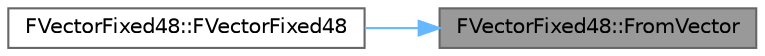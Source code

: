 digraph "FVectorFixed48::FromVector"
{
 // INTERACTIVE_SVG=YES
 // LATEX_PDF_SIZE
  bgcolor="transparent";
  edge [fontname=Helvetica,fontsize=10,labelfontname=Helvetica,labelfontsize=10];
  node [fontname=Helvetica,fontsize=10,shape=box,height=0.2,width=0.4];
  rankdir="RL";
  Node1 [id="Node000001",label="FVectorFixed48::FromVector",height=0.2,width=0.4,color="gray40", fillcolor="grey60", style="filled", fontcolor="black",tooltip=" "];
  Node1 -> Node2 [id="edge1_Node000001_Node000002",dir="back",color="steelblue1",style="solid",tooltip=" "];
  Node2 [id="Node000002",label="FVectorFixed48::FVectorFixed48",height=0.2,width=0.4,color="grey40", fillcolor="white", style="filled",URL="$da/d3d/classFVectorFixed48.html#a00b48c0e0fce7645363f5a0fa395c98f",tooltip=" "];
}
